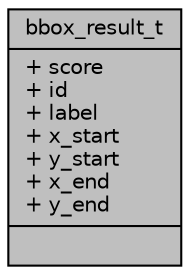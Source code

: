 digraph "bbox_result_t"
{
 // INTERACTIVE_SVG=YES
 // LATEX_PDF_SIZE
  bgcolor="transparent";
  edge [fontname="Helvetica",fontsize="10",labelfontname="Helvetica",labelfontsize="10"];
  node [fontname="Helvetica",fontsize="10",shape=record];
  Node1 [label="{bbox_result_t\n|+ score\l+ id\l+ label\l+ x_start\l+ y_start\l+ x_end\l+ y_end\l|}",height=0.2,width=0.4,color="black", fillcolor="grey75", style="filled", fontcolor="black",tooltip=" "];
}
